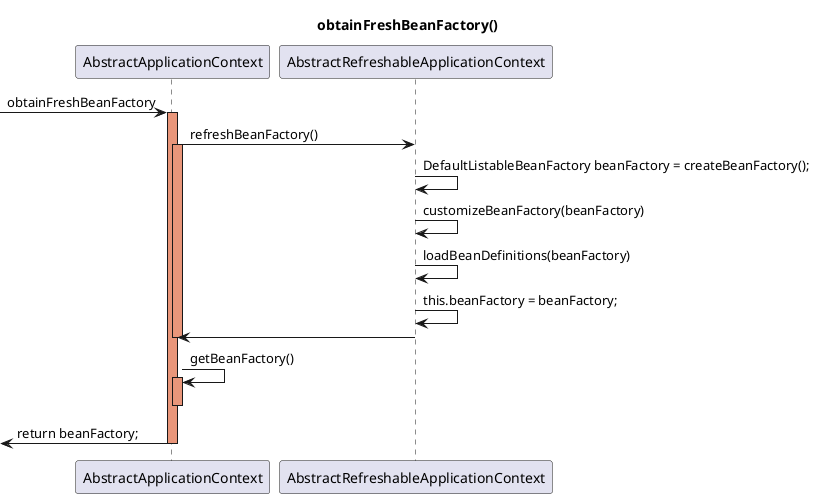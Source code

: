 @startuml

title obtainFreshBeanFactory()

[->AbstractApplicationContext: obtainFreshBeanFactory
activate AbstractApplicationContext #DarkSalmon
AbstractApplicationContext->AbstractRefreshableApplicationContext: refreshBeanFactory()
activate AbstractApplicationContext #DarkSalmon
AbstractRefreshableApplicationContext->AbstractRefreshableApplicationContext:DefaultListableBeanFactory beanFactory = createBeanFactory();
AbstractRefreshableApplicationContext->AbstractRefreshableApplicationContext:customizeBeanFactory(beanFactory)
AbstractRefreshableApplicationContext->AbstractRefreshableApplicationContext:loadBeanDefinitions(beanFactory)
AbstractRefreshableApplicationContext->AbstractRefreshableApplicationContext:this.beanFactory = beanFactory;
AbstractRefreshableApplicationContext->AbstractApplicationContext:
deactivate AbstractApplicationContext
AbstractApplicationContext->AbstractApplicationContext: getBeanFactory()
activate AbstractApplicationContext #DarkSalmon
deactivate AbstractApplicationContext

[<- AbstractApplicationContext: return beanFactory;
deactivate AbstractApplicationContext
@enduml